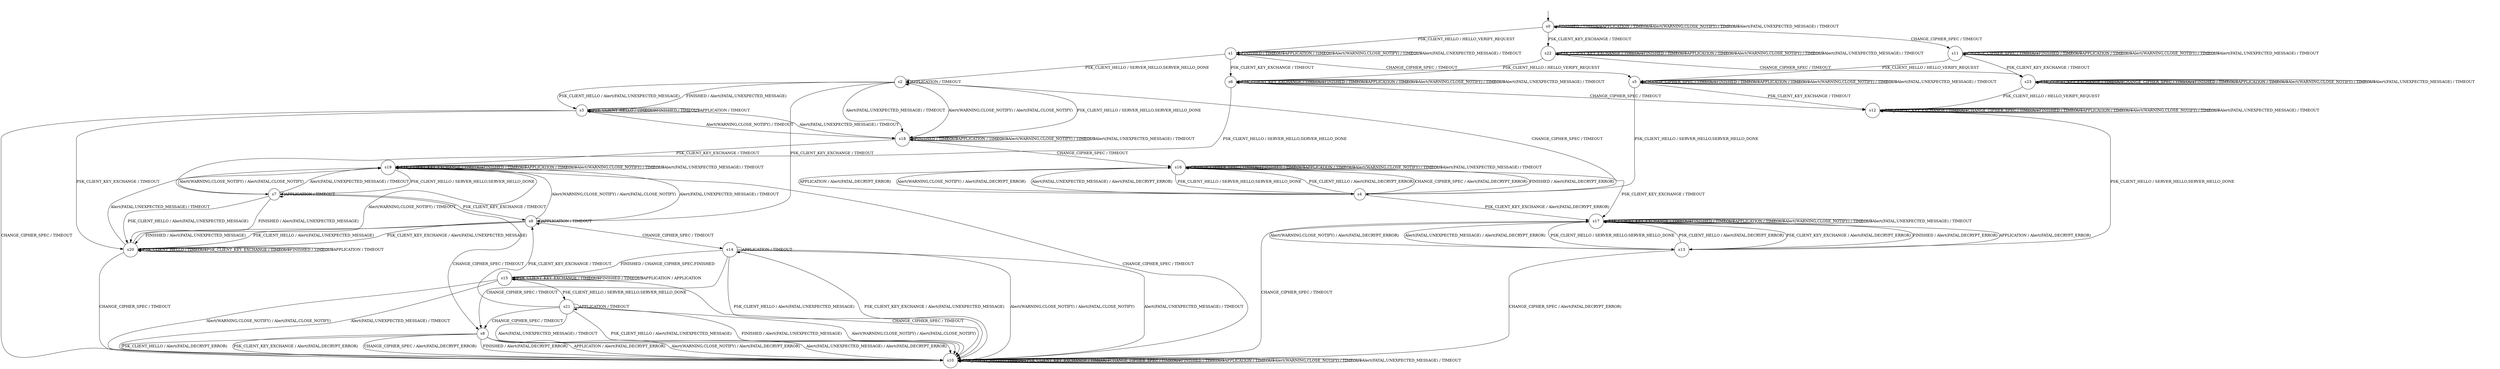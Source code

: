 digraph g {
__start0 [label="" shape="none"];

	s0 [shape="circle" label="s0"];
	s1 [shape="circle" label="s1"];
	s2 [shape="circle" label="s2"];
	s3 [shape="circle" label="s3"];
	s4 [shape="circle" label="s4"];
	s5 [shape="circle" label="s5"];
	s6 [shape="circle" label="s6"];
	s7 [shape="circle" label="s7"];
	s8 [shape="circle" label="s8"];
	s9 [shape="circle" label="s9"];
	s10 [shape="circle" label="s10"];
	s11 [shape="circle" label="s11"];
	s12 [shape="circle" label="s12"];
	s13 [shape="circle" label="s13"];
	s14 [shape="circle" label="s14"];
	s15 [shape="circle" label="s15"];
	s16 [shape="circle" label="s16"];
	s17 [shape="circle" label="s17"];
	s18 [shape="circle" label="s18"];
	s19 [shape="circle" label="s19"];
	s20 [shape="circle" label="s20"];
	s21 [shape="circle" label="s21"];
	s22 [shape="circle" label="s22"];
	s23 [shape="circle" label="s23"];
	s0 -> s1 [label="PSK_CLIENT_HELLO / HELLO_VERIFY_REQUEST"];
	s0 -> s22 [label="PSK_CLIENT_KEY_EXCHANGE / TIMEOUT"];
	s0 -> s11 [label="CHANGE_CIPHER_SPEC / TIMEOUT"];
	s0 -> s0 [label="FINISHED / TIMEOUT"];
	s0 -> s0 [label="APPLICATION / TIMEOUT"];
	s0 -> s0 [label="Alert(WARNING,CLOSE_NOTIFY) / TIMEOUT"];
	s0 -> s0 [label="Alert(FATAL,UNEXPECTED_MESSAGE) / TIMEOUT"];
	s1 -> s2 [label="PSK_CLIENT_HELLO / SERVER_HELLO,SERVER_HELLO_DONE"];
	s1 -> s6 [label="PSK_CLIENT_KEY_EXCHANGE / TIMEOUT"];
	s1 -> s5 [label="CHANGE_CIPHER_SPEC / TIMEOUT"];
	s1 -> s1 [label="FINISHED / TIMEOUT"];
	s1 -> s1 [label="APPLICATION / TIMEOUT"];
	s1 -> s1 [label="Alert(WARNING,CLOSE_NOTIFY) / TIMEOUT"];
	s1 -> s1 [label="Alert(FATAL,UNEXPECTED_MESSAGE) / TIMEOUT"];
	s2 -> s3 [label="PSK_CLIENT_HELLO / Alert(FATAL,UNEXPECTED_MESSAGE)"];
	s2 -> s9 [label="PSK_CLIENT_KEY_EXCHANGE / TIMEOUT"];
	s2 -> s4 [label="CHANGE_CIPHER_SPEC / TIMEOUT"];
	s2 -> s3 [label="FINISHED / Alert(FATAL,UNEXPECTED_MESSAGE)"];
	s2 -> s2 [label="APPLICATION / TIMEOUT"];
	s2 -> s18 [label="Alert(WARNING,CLOSE_NOTIFY) / Alert(FATAL,CLOSE_NOTIFY)"];
	s2 -> s18 [label="Alert(FATAL,UNEXPECTED_MESSAGE) / TIMEOUT"];
	s3 -> s3 [label="PSK_CLIENT_HELLO / TIMEOUT"];
	s3 -> s20 [label="PSK_CLIENT_KEY_EXCHANGE / TIMEOUT"];
	s3 -> s10 [label="CHANGE_CIPHER_SPEC / TIMEOUT"];
	s3 -> s3 [label="FINISHED / TIMEOUT"];
	s3 -> s3 [label="APPLICATION / TIMEOUT"];
	s3 -> s18 [label="Alert(WARNING,CLOSE_NOTIFY) / TIMEOUT"];
	s3 -> s18 [label="Alert(FATAL,UNEXPECTED_MESSAGE) / TIMEOUT"];
	s4 -> s16 [label="PSK_CLIENT_HELLO / Alert(FATAL,DECRYPT_ERROR)"];
	s4 -> s17 [label="PSK_CLIENT_KEY_EXCHANGE / Alert(FATAL,DECRYPT_ERROR)"];
	s4 -> s16 [label="CHANGE_CIPHER_SPEC / Alert(FATAL,DECRYPT_ERROR)"];
	s4 -> s16 [label="FINISHED / Alert(FATAL,DECRYPT_ERROR)"];
	s4 -> s16 [label="APPLICATION / Alert(FATAL,DECRYPT_ERROR)"];
	s4 -> s16 [label="Alert(WARNING,CLOSE_NOTIFY) / Alert(FATAL,DECRYPT_ERROR)"];
	s4 -> s16 [label="Alert(FATAL,UNEXPECTED_MESSAGE) / Alert(FATAL,DECRYPT_ERROR)"];
	s5 -> s4 [label="PSK_CLIENT_HELLO / SERVER_HELLO,SERVER_HELLO_DONE"];
	s5 -> s12 [label="PSK_CLIENT_KEY_EXCHANGE / TIMEOUT"];
	s5 -> s5 [label="CHANGE_CIPHER_SPEC / TIMEOUT"];
	s5 -> s5 [label="FINISHED / TIMEOUT"];
	s5 -> s5 [label="APPLICATION / TIMEOUT"];
	s5 -> s5 [label="Alert(WARNING,CLOSE_NOTIFY) / TIMEOUT"];
	s5 -> s5 [label="Alert(FATAL,UNEXPECTED_MESSAGE) / TIMEOUT"];
	s6 -> s7 [label="PSK_CLIENT_HELLO / SERVER_HELLO,SERVER_HELLO_DONE"];
	s6 -> s6 [label="PSK_CLIENT_KEY_EXCHANGE / TIMEOUT"];
	s6 -> s12 [label="CHANGE_CIPHER_SPEC / TIMEOUT"];
	s6 -> s6 [label="FINISHED / TIMEOUT"];
	s6 -> s6 [label="APPLICATION / TIMEOUT"];
	s6 -> s6 [label="Alert(WARNING,CLOSE_NOTIFY) / TIMEOUT"];
	s6 -> s6 [label="Alert(FATAL,UNEXPECTED_MESSAGE) / TIMEOUT"];
	s7 -> s20 [label="PSK_CLIENT_HELLO / Alert(FATAL,UNEXPECTED_MESSAGE)"];
	s7 -> s9 [label="PSK_CLIENT_KEY_EXCHANGE / TIMEOUT"];
	s7 -> s8 [label="CHANGE_CIPHER_SPEC / TIMEOUT"];
	s7 -> s20 [label="FINISHED / Alert(FATAL,UNEXPECTED_MESSAGE)"];
	s7 -> s7 [label="APPLICATION / TIMEOUT"];
	s7 -> s19 [label="Alert(WARNING,CLOSE_NOTIFY) / Alert(FATAL,CLOSE_NOTIFY)"];
	s7 -> s19 [label="Alert(FATAL,UNEXPECTED_MESSAGE) / TIMEOUT"];
	s8 -> s10 [label="PSK_CLIENT_HELLO / Alert(FATAL,DECRYPT_ERROR)"];
	s8 -> s10 [label="PSK_CLIENT_KEY_EXCHANGE / Alert(FATAL,DECRYPT_ERROR)"];
	s8 -> s10 [label="CHANGE_CIPHER_SPEC / Alert(FATAL,DECRYPT_ERROR)"];
	s8 -> s10 [label="FINISHED / Alert(FATAL,DECRYPT_ERROR)"];
	s8 -> s10 [label="APPLICATION / Alert(FATAL,DECRYPT_ERROR)"];
	s8 -> s10 [label="Alert(WARNING,CLOSE_NOTIFY) / Alert(FATAL,DECRYPT_ERROR)"];
	s8 -> s10 [label="Alert(FATAL,UNEXPECTED_MESSAGE) / Alert(FATAL,DECRYPT_ERROR)"];
	s9 -> s20 [label="PSK_CLIENT_HELLO / Alert(FATAL,UNEXPECTED_MESSAGE)"];
	s9 -> s20 [label="PSK_CLIENT_KEY_EXCHANGE / Alert(FATAL,UNEXPECTED_MESSAGE)"];
	s9 -> s14 [label="CHANGE_CIPHER_SPEC / TIMEOUT"];
	s9 -> s20 [label="FINISHED / Alert(FATAL,UNEXPECTED_MESSAGE)"];
	s9 -> s9 [label="APPLICATION / TIMEOUT"];
	s9 -> s19 [label="Alert(WARNING,CLOSE_NOTIFY) / Alert(FATAL,CLOSE_NOTIFY)"];
	s9 -> s19 [label="Alert(FATAL,UNEXPECTED_MESSAGE) / TIMEOUT"];
	s10 -> s10 [label="PSK_CLIENT_HELLO / TIMEOUT"];
	s10 -> s10 [label="PSK_CLIENT_KEY_EXCHANGE / TIMEOUT"];
	s10 -> s10 [label="CHANGE_CIPHER_SPEC / TIMEOUT"];
	s10 -> s10 [label="FINISHED / TIMEOUT"];
	s10 -> s10 [label="APPLICATION / TIMEOUT"];
	s10 -> s10 [label="Alert(WARNING,CLOSE_NOTIFY) / TIMEOUT"];
	s10 -> s10 [label="Alert(FATAL,UNEXPECTED_MESSAGE) / TIMEOUT"];
	s11 -> s5 [label="PSK_CLIENT_HELLO / HELLO_VERIFY_REQUEST"];
	s11 -> s23 [label="PSK_CLIENT_KEY_EXCHANGE / TIMEOUT"];
	s11 -> s11 [label="CHANGE_CIPHER_SPEC / TIMEOUT"];
	s11 -> s11 [label="FINISHED / TIMEOUT"];
	s11 -> s11 [label="APPLICATION / TIMEOUT"];
	s11 -> s11 [label="Alert(WARNING,CLOSE_NOTIFY) / TIMEOUT"];
	s11 -> s11 [label="Alert(FATAL,UNEXPECTED_MESSAGE) / TIMEOUT"];
	s12 -> s13 [label="PSK_CLIENT_HELLO / SERVER_HELLO,SERVER_HELLO_DONE"];
	s12 -> s12 [label="PSK_CLIENT_KEY_EXCHANGE / TIMEOUT"];
	s12 -> s12 [label="CHANGE_CIPHER_SPEC / TIMEOUT"];
	s12 -> s12 [label="FINISHED / TIMEOUT"];
	s12 -> s12 [label="APPLICATION / TIMEOUT"];
	s12 -> s12 [label="Alert(WARNING,CLOSE_NOTIFY) / TIMEOUT"];
	s12 -> s12 [label="Alert(FATAL,UNEXPECTED_MESSAGE) / TIMEOUT"];
	s13 -> s17 [label="PSK_CLIENT_HELLO / Alert(FATAL,DECRYPT_ERROR)"];
	s13 -> s17 [label="PSK_CLIENT_KEY_EXCHANGE / Alert(FATAL,DECRYPT_ERROR)"];
	s13 -> s10 [label="CHANGE_CIPHER_SPEC / Alert(FATAL,DECRYPT_ERROR)"];
	s13 -> s17 [label="FINISHED / Alert(FATAL,DECRYPT_ERROR)"];
	s13 -> s17 [label="APPLICATION / Alert(FATAL,DECRYPT_ERROR)"];
	s13 -> s17 [label="Alert(WARNING,CLOSE_NOTIFY) / Alert(FATAL,DECRYPT_ERROR)"];
	s13 -> s17 [label="Alert(FATAL,UNEXPECTED_MESSAGE) / Alert(FATAL,DECRYPT_ERROR)"];
	s14 -> s10 [label="PSK_CLIENT_HELLO / Alert(FATAL,UNEXPECTED_MESSAGE)"];
	s14 -> s10 [label="PSK_CLIENT_KEY_EXCHANGE / Alert(FATAL,UNEXPECTED_MESSAGE)"];
	s14 -> s8 [label="CHANGE_CIPHER_SPEC / TIMEOUT"];
	s14 -> s15 [label="FINISHED / CHANGE_CIPHER_SPEC,FINISHED"];
	s14 -> s14 [label="APPLICATION / TIMEOUT"];
	s14 -> s10 [label="Alert(WARNING,CLOSE_NOTIFY) / Alert(FATAL,CLOSE_NOTIFY)"];
	s14 -> s10 [label="Alert(FATAL,UNEXPECTED_MESSAGE) / TIMEOUT"];
	s15 -> s21 [label="PSK_CLIENT_HELLO / SERVER_HELLO,SERVER_HELLO_DONE"];
	s15 -> s15 [label="PSK_CLIENT_KEY_EXCHANGE / TIMEOUT"];
	s15 -> s10 [label="CHANGE_CIPHER_SPEC / TIMEOUT"];
	s15 -> s15 [label="FINISHED / TIMEOUT"];
	s15 -> s15 [label="APPLICATION / APPLICATION"];
	s15 -> s10 [label="Alert(WARNING,CLOSE_NOTIFY) / Alert(FATAL,CLOSE_NOTIFY)"];
	s15 -> s10 [label="Alert(FATAL,UNEXPECTED_MESSAGE) / TIMEOUT"];
	s16 -> s4 [label="PSK_CLIENT_HELLO / SERVER_HELLO,SERVER_HELLO_DONE"];
	s16 -> s17 [label="PSK_CLIENT_KEY_EXCHANGE / TIMEOUT"];
	s16 -> s16 [label="CHANGE_CIPHER_SPEC / TIMEOUT"];
	s16 -> s16 [label="FINISHED / TIMEOUT"];
	s16 -> s16 [label="APPLICATION / TIMEOUT"];
	s16 -> s16 [label="Alert(WARNING,CLOSE_NOTIFY) / TIMEOUT"];
	s16 -> s16 [label="Alert(FATAL,UNEXPECTED_MESSAGE) / TIMEOUT"];
	s17 -> s13 [label="PSK_CLIENT_HELLO / SERVER_HELLO,SERVER_HELLO_DONE"];
	s17 -> s17 [label="PSK_CLIENT_KEY_EXCHANGE / TIMEOUT"];
	s17 -> s10 [label="CHANGE_CIPHER_SPEC / TIMEOUT"];
	s17 -> s17 [label="FINISHED / TIMEOUT"];
	s17 -> s17 [label="APPLICATION / TIMEOUT"];
	s17 -> s17 [label="Alert(WARNING,CLOSE_NOTIFY) / TIMEOUT"];
	s17 -> s17 [label="Alert(FATAL,UNEXPECTED_MESSAGE) / TIMEOUT"];
	s18 -> s2 [label="PSK_CLIENT_HELLO / SERVER_HELLO,SERVER_HELLO_DONE"];
	s18 -> s19 [label="PSK_CLIENT_KEY_EXCHANGE / TIMEOUT"];
	s18 -> s16 [label="CHANGE_CIPHER_SPEC / TIMEOUT"];
	s18 -> s18 [label="FINISHED / TIMEOUT"];
	s18 -> s18 [label="APPLICATION / TIMEOUT"];
	s18 -> s18 [label="Alert(WARNING,CLOSE_NOTIFY) / TIMEOUT"];
	s18 -> s18 [label="Alert(FATAL,UNEXPECTED_MESSAGE) / TIMEOUT"];
	s19 -> s7 [label="PSK_CLIENT_HELLO / SERVER_HELLO,SERVER_HELLO_DONE"];
	s19 -> s19 [label="PSK_CLIENT_KEY_EXCHANGE / TIMEOUT"];
	s19 -> s10 [label="CHANGE_CIPHER_SPEC / TIMEOUT"];
	s19 -> s19 [label="FINISHED / TIMEOUT"];
	s19 -> s19 [label="APPLICATION / TIMEOUT"];
	s19 -> s19 [label="Alert(WARNING,CLOSE_NOTIFY) / TIMEOUT"];
	s19 -> s19 [label="Alert(FATAL,UNEXPECTED_MESSAGE) / TIMEOUT"];
	s20 -> s20 [label="PSK_CLIENT_HELLO / TIMEOUT"];
	s20 -> s20 [label="PSK_CLIENT_KEY_EXCHANGE / TIMEOUT"];
	s20 -> s10 [label="CHANGE_CIPHER_SPEC / TIMEOUT"];
	s20 -> s20 [label="FINISHED / TIMEOUT"];
	s20 -> s20 [label="APPLICATION / TIMEOUT"];
	s20 -> s19 [label="Alert(WARNING,CLOSE_NOTIFY) / TIMEOUT"];
	s20 -> s19 [label="Alert(FATAL,UNEXPECTED_MESSAGE) / TIMEOUT"];
	s21 -> s10 [label="PSK_CLIENT_HELLO / Alert(FATAL,UNEXPECTED_MESSAGE)"];
	s21 -> s9 [label="PSK_CLIENT_KEY_EXCHANGE / TIMEOUT"];
	s21 -> s8 [label="CHANGE_CIPHER_SPEC / TIMEOUT"];
	s21 -> s10 [label="FINISHED / Alert(FATAL,UNEXPECTED_MESSAGE)"];
	s21 -> s21 [label="APPLICATION / TIMEOUT"];
	s21 -> s10 [label="Alert(WARNING,CLOSE_NOTIFY) / Alert(FATAL,CLOSE_NOTIFY)"];
	s21 -> s10 [label="Alert(FATAL,UNEXPECTED_MESSAGE) / TIMEOUT"];
	s22 -> s6 [label="PSK_CLIENT_HELLO / HELLO_VERIFY_REQUEST"];
	s22 -> s22 [label="PSK_CLIENT_KEY_EXCHANGE / TIMEOUT"];
	s22 -> s23 [label="CHANGE_CIPHER_SPEC / TIMEOUT"];
	s22 -> s22 [label="FINISHED / TIMEOUT"];
	s22 -> s22 [label="APPLICATION / TIMEOUT"];
	s22 -> s22 [label="Alert(WARNING,CLOSE_NOTIFY) / TIMEOUT"];
	s22 -> s22 [label="Alert(FATAL,UNEXPECTED_MESSAGE) / TIMEOUT"];
	s23 -> s12 [label="PSK_CLIENT_HELLO / HELLO_VERIFY_REQUEST"];
	s23 -> s23 [label="PSK_CLIENT_KEY_EXCHANGE / TIMEOUT"];
	s23 -> s23 [label="CHANGE_CIPHER_SPEC / TIMEOUT"];
	s23 -> s23 [label="FINISHED / TIMEOUT"];
	s23 -> s23 [label="APPLICATION / TIMEOUT"];
	s23 -> s23 [label="Alert(WARNING,CLOSE_NOTIFY) / TIMEOUT"];
	s23 -> s23 [label="Alert(FATAL,UNEXPECTED_MESSAGE) / TIMEOUT"];

__start0 -> s0;
}
